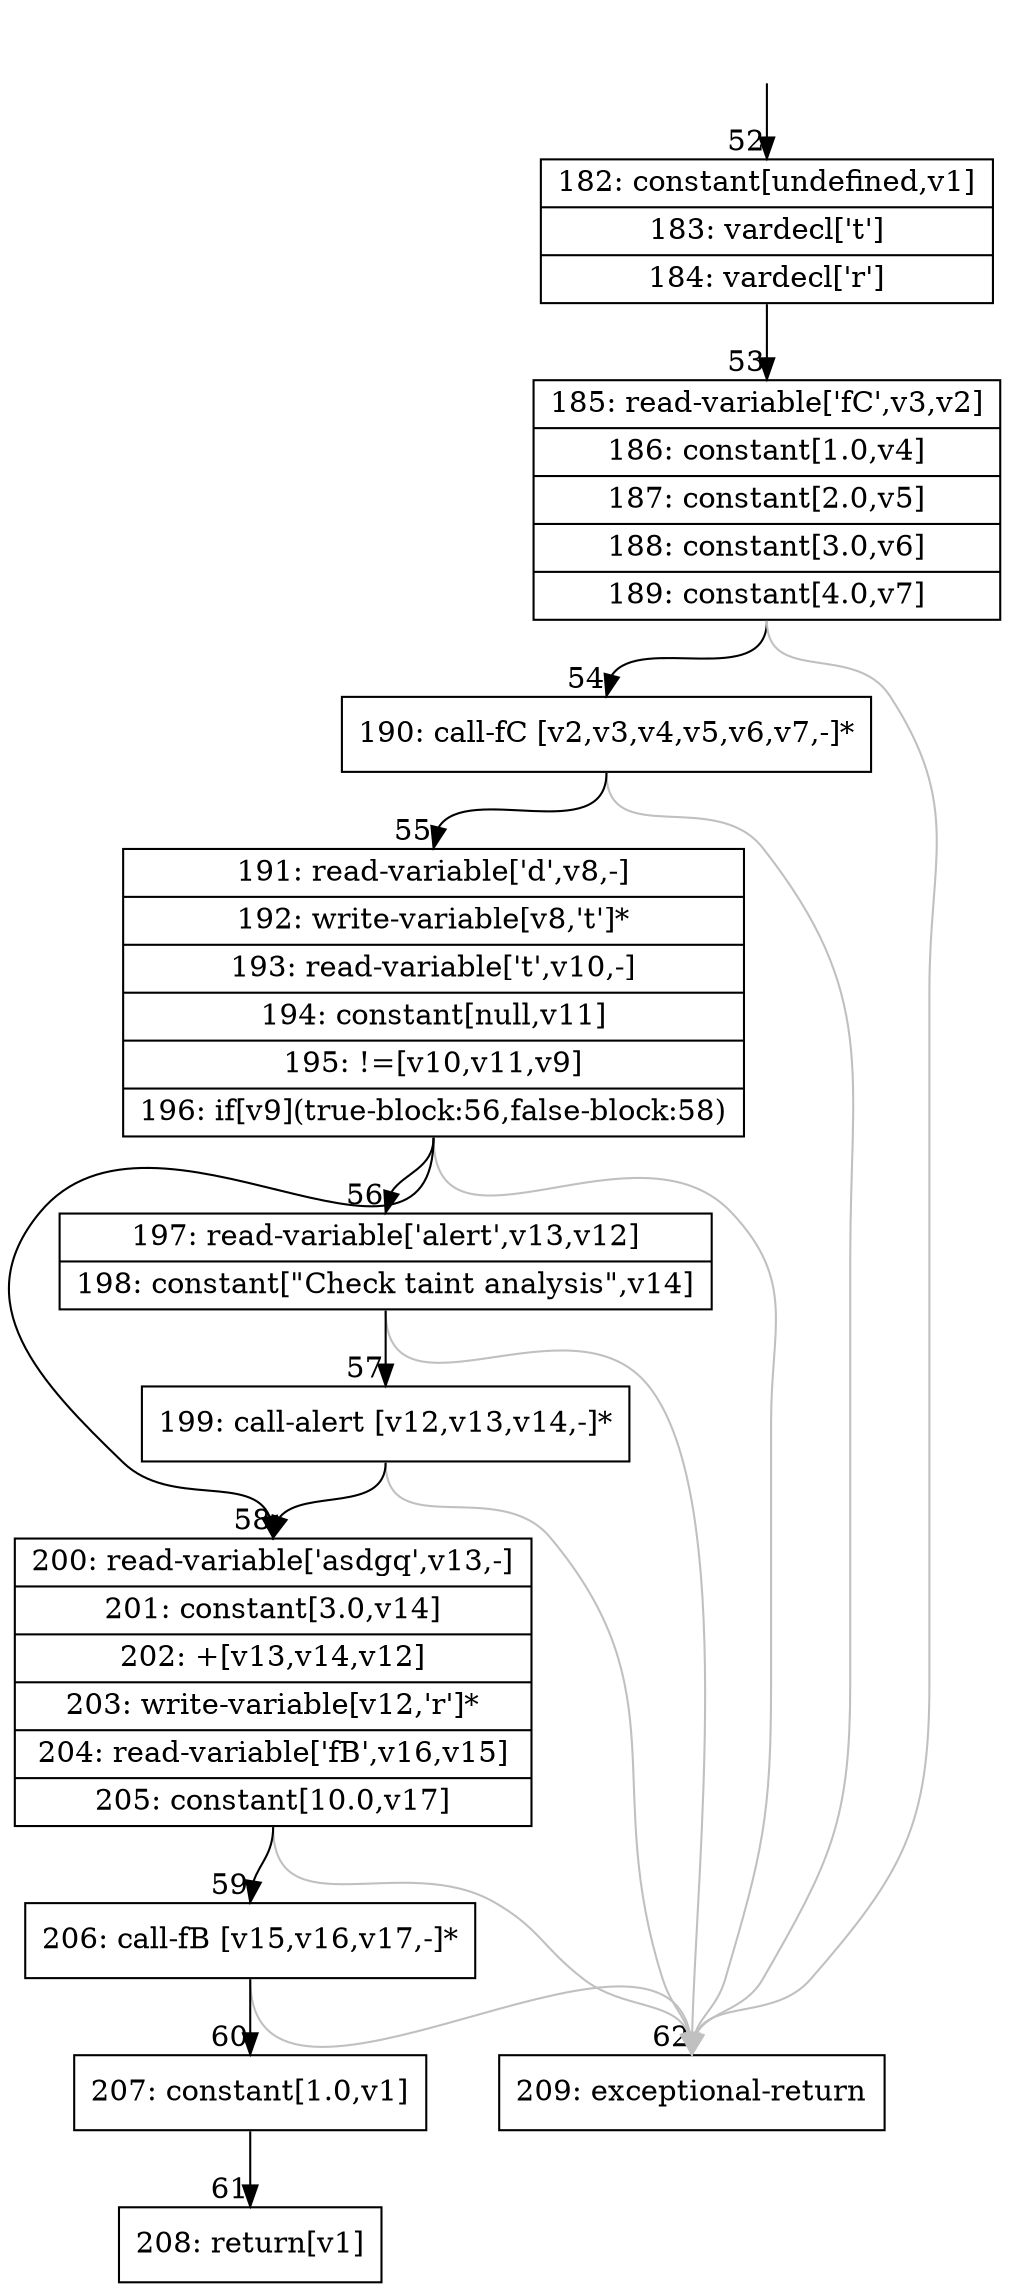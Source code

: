 digraph {
rankdir="TD"
BB_entry4[shape=none,label=""];
BB_entry4 -> BB52 [tailport=s, headport=n, headlabel="    52"]
BB52 [shape=record label="{182: constant[undefined,v1]|183: vardecl['t']|184: vardecl['r']}" ] 
BB52 -> BB53 [tailport=s, headport=n, headlabel="      53"]
BB53 [shape=record label="{185: read-variable['fC',v3,v2]|186: constant[1.0,v4]|187: constant[2.0,v5]|188: constant[3.0,v6]|189: constant[4.0,v7]}" ] 
BB53 -> BB54 [tailport=s, headport=n, headlabel="      54"]
BB53 -> BB62 [tailport=s, headport=n, color=gray, headlabel="      62"]
BB54 [shape=record label="{190: call-fC [v2,v3,v4,v5,v6,v7,-]*}" ] 
BB54 -> BB55 [tailport=s, headport=n, headlabel="      55"]
BB54 -> BB62 [tailport=s, headport=n, color=gray]
BB55 [shape=record label="{191: read-variable['d',v8,-]|192: write-variable[v8,'t']*|193: read-variable['t',v10,-]|194: constant[null,v11]|195: !=[v10,v11,v9]|196: if[v9](true-block:56,false-block:58)}" ] 
BB55 -> BB56 [tailport=s, headport=n, headlabel="      56"]
BB55 -> BB58 [tailport=s, headport=n, headlabel="      58"]
BB55 -> BB62 [tailport=s, headport=n, color=gray]
BB56 [shape=record label="{197: read-variable['alert',v13,v12]|198: constant[\"Check taint analysis\",v14]}" ] 
BB56 -> BB57 [tailport=s, headport=n, headlabel="      57"]
BB56 -> BB62 [tailport=s, headport=n, color=gray]
BB57 [shape=record label="{199: call-alert [v12,v13,v14,-]*}" ] 
BB57 -> BB58 [tailport=s, headport=n]
BB57 -> BB62 [tailport=s, headport=n, color=gray]
BB58 [shape=record label="{200: read-variable['asdgq',v13,-]|201: constant[3.0,v14]|202: +[v13,v14,v12]|203: write-variable[v12,'r']*|204: read-variable['fB',v16,v15]|205: constant[10.0,v17]}" ] 
BB58 -> BB59 [tailport=s, headport=n, headlabel="      59"]
BB58 -> BB62 [tailport=s, headport=n, color=gray]
BB59 [shape=record label="{206: call-fB [v15,v16,v17,-]*}" ] 
BB59 -> BB60 [tailport=s, headport=n, headlabel="      60"]
BB59 -> BB62 [tailport=s, headport=n, color=gray]
BB60 [shape=record label="{207: constant[1.0,v1]}" ] 
BB60 -> BB61 [tailport=s, headport=n, headlabel="      61"]
BB61 [shape=record label="{208: return[v1]}" ] 
BB62 [shape=record label="{209: exceptional-return}" ] 
//#$~ 105
}
